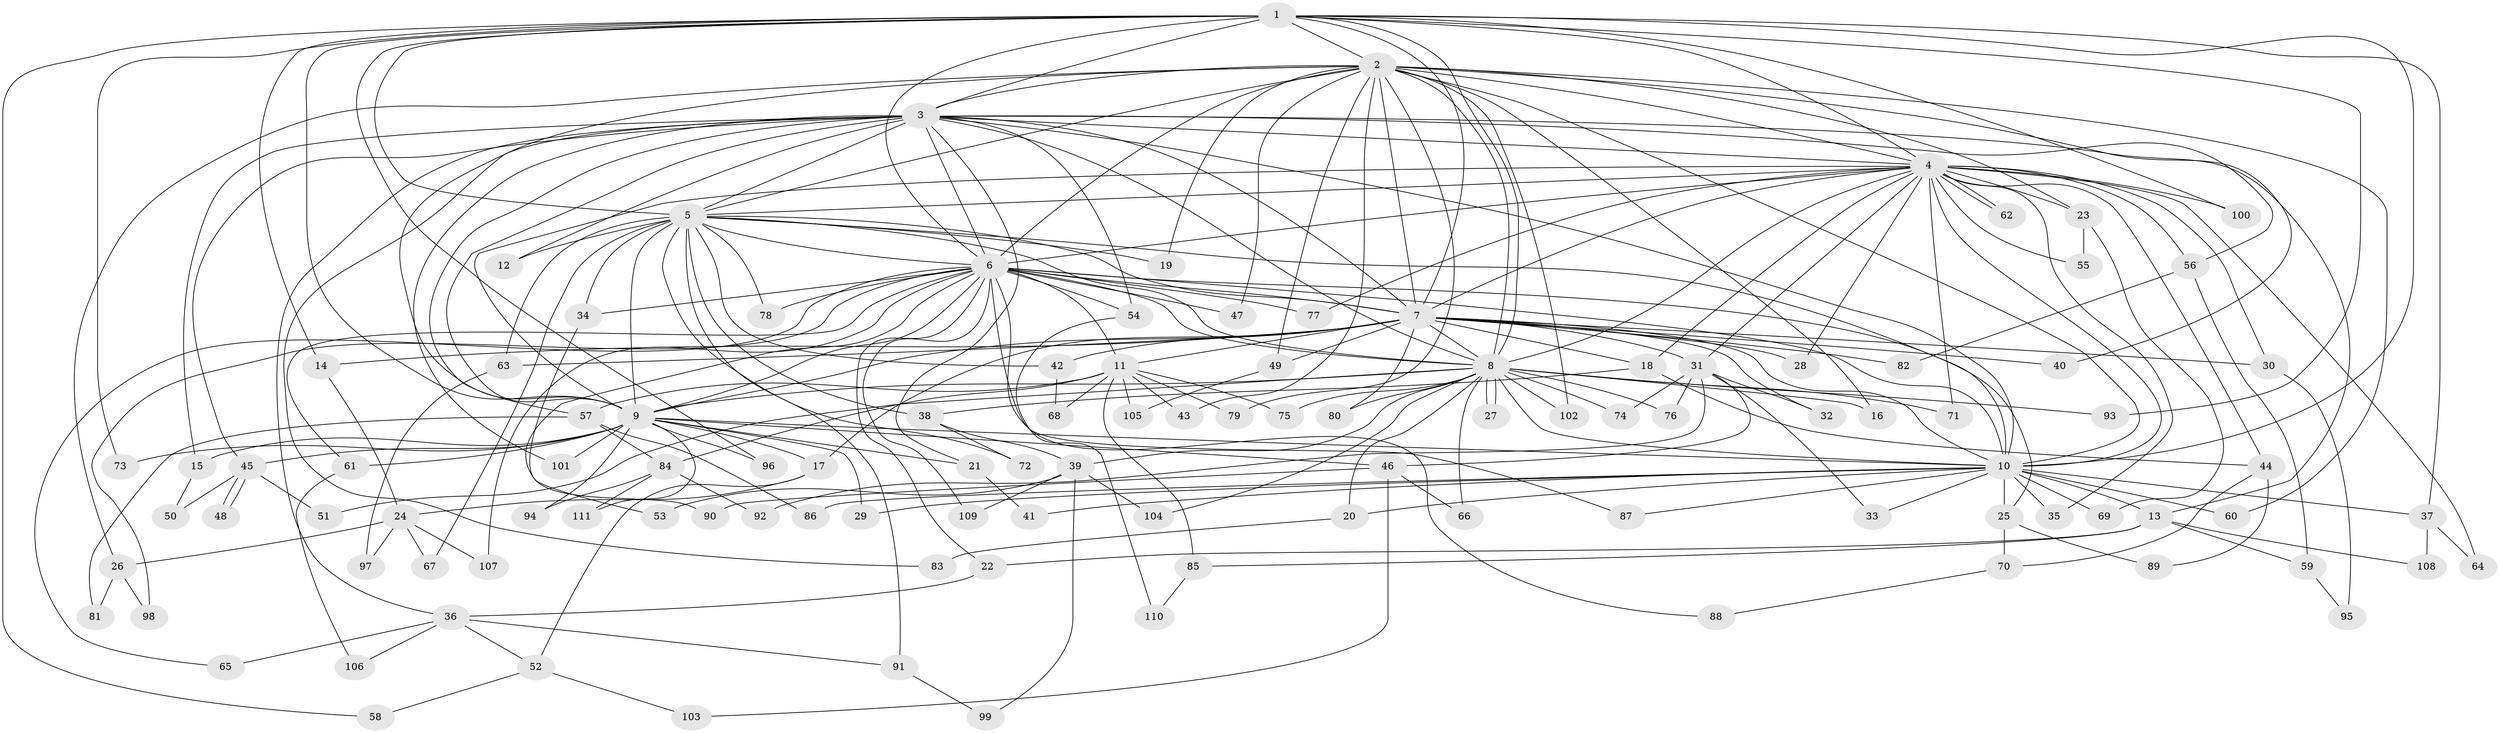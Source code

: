 // Generated by graph-tools (version 1.1) at 2025/34/03/09/25 02:34:54]
// undirected, 111 vertices, 247 edges
graph export_dot {
graph [start="1"]
  node [color=gray90,style=filled];
  1;
  2;
  3;
  4;
  5;
  6;
  7;
  8;
  9;
  10;
  11;
  12;
  13;
  14;
  15;
  16;
  17;
  18;
  19;
  20;
  21;
  22;
  23;
  24;
  25;
  26;
  27;
  28;
  29;
  30;
  31;
  32;
  33;
  34;
  35;
  36;
  37;
  38;
  39;
  40;
  41;
  42;
  43;
  44;
  45;
  46;
  47;
  48;
  49;
  50;
  51;
  52;
  53;
  54;
  55;
  56;
  57;
  58;
  59;
  60;
  61;
  62;
  63;
  64;
  65;
  66;
  67;
  68;
  69;
  70;
  71;
  72;
  73;
  74;
  75;
  76;
  77;
  78;
  79;
  80;
  81;
  82;
  83;
  84;
  85;
  86;
  87;
  88;
  89;
  90;
  91;
  92;
  93;
  94;
  95;
  96;
  97;
  98;
  99;
  100;
  101;
  102;
  103;
  104;
  105;
  106;
  107;
  108;
  109;
  110;
  111;
  1 -- 2;
  1 -- 3;
  1 -- 4;
  1 -- 5;
  1 -- 6;
  1 -- 7;
  1 -- 8;
  1 -- 9;
  1 -- 10;
  1 -- 14;
  1 -- 37;
  1 -- 58;
  1 -- 73;
  1 -- 93;
  1 -- 96;
  1 -- 100;
  2 -- 3;
  2 -- 4;
  2 -- 5;
  2 -- 6;
  2 -- 7;
  2 -- 8;
  2 -- 9;
  2 -- 10;
  2 -- 16;
  2 -- 19;
  2 -- 23;
  2 -- 26;
  2 -- 40;
  2 -- 43;
  2 -- 47;
  2 -- 49;
  2 -- 60;
  2 -- 79;
  2 -- 102;
  3 -- 4;
  3 -- 5;
  3 -- 6;
  3 -- 7;
  3 -- 8;
  3 -- 9;
  3 -- 10;
  3 -- 12;
  3 -- 13;
  3 -- 15;
  3 -- 21;
  3 -- 36;
  3 -- 45;
  3 -- 54;
  3 -- 56;
  3 -- 57;
  3 -- 83;
  3 -- 101;
  4 -- 5;
  4 -- 6;
  4 -- 7;
  4 -- 8;
  4 -- 9;
  4 -- 10;
  4 -- 18;
  4 -- 23;
  4 -- 28;
  4 -- 30;
  4 -- 31;
  4 -- 35;
  4 -- 44;
  4 -- 55;
  4 -- 56;
  4 -- 62;
  4 -- 62;
  4 -- 64;
  4 -- 71;
  4 -- 77;
  4 -- 100;
  5 -- 6;
  5 -- 7;
  5 -- 8;
  5 -- 9;
  5 -- 10;
  5 -- 12;
  5 -- 19;
  5 -- 34;
  5 -- 38;
  5 -- 42;
  5 -- 63;
  5 -- 67;
  5 -- 72;
  5 -- 78;
  5 -- 91;
  6 -- 7;
  6 -- 8;
  6 -- 9;
  6 -- 10;
  6 -- 11;
  6 -- 22;
  6 -- 25;
  6 -- 34;
  6 -- 47;
  6 -- 53;
  6 -- 54;
  6 -- 61;
  6 -- 65;
  6 -- 77;
  6 -- 78;
  6 -- 87;
  6 -- 88;
  6 -- 98;
  6 -- 107;
  6 -- 109;
  7 -- 8;
  7 -- 9;
  7 -- 10;
  7 -- 11;
  7 -- 14;
  7 -- 17;
  7 -- 18;
  7 -- 28;
  7 -- 30;
  7 -- 31;
  7 -- 32;
  7 -- 40;
  7 -- 42;
  7 -- 49;
  7 -- 63;
  7 -- 80;
  7 -- 82;
  8 -- 9;
  8 -- 10;
  8 -- 16;
  8 -- 20;
  8 -- 27;
  8 -- 27;
  8 -- 39;
  8 -- 51;
  8 -- 66;
  8 -- 71;
  8 -- 74;
  8 -- 75;
  8 -- 76;
  8 -- 80;
  8 -- 93;
  8 -- 102;
  8 -- 104;
  9 -- 10;
  9 -- 15;
  9 -- 17;
  9 -- 21;
  9 -- 29;
  9 -- 45;
  9 -- 46;
  9 -- 61;
  9 -- 73;
  9 -- 94;
  9 -- 96;
  9 -- 101;
  9 -- 111;
  10 -- 13;
  10 -- 20;
  10 -- 25;
  10 -- 29;
  10 -- 33;
  10 -- 35;
  10 -- 37;
  10 -- 41;
  10 -- 60;
  10 -- 69;
  10 -- 86;
  10 -- 87;
  11 -- 43;
  11 -- 57;
  11 -- 68;
  11 -- 75;
  11 -- 79;
  11 -- 84;
  11 -- 85;
  11 -- 105;
  13 -- 22;
  13 -- 59;
  13 -- 85;
  13 -- 108;
  14 -- 24;
  15 -- 50;
  17 -- 24;
  17 -- 52;
  18 -- 38;
  18 -- 44;
  20 -- 83;
  21 -- 41;
  22 -- 36;
  23 -- 55;
  23 -- 69;
  24 -- 26;
  24 -- 67;
  24 -- 97;
  24 -- 107;
  25 -- 70;
  25 -- 89;
  26 -- 81;
  26 -- 98;
  30 -- 95;
  31 -- 32;
  31 -- 33;
  31 -- 46;
  31 -- 74;
  31 -- 76;
  31 -- 92;
  34 -- 90;
  36 -- 52;
  36 -- 65;
  36 -- 91;
  36 -- 106;
  37 -- 64;
  37 -- 108;
  38 -- 39;
  38 -- 72;
  39 -- 53;
  39 -- 99;
  39 -- 104;
  39 -- 109;
  42 -- 68;
  44 -- 70;
  44 -- 89;
  45 -- 48;
  45 -- 48;
  45 -- 50;
  45 -- 51;
  46 -- 66;
  46 -- 90;
  46 -- 103;
  49 -- 105;
  52 -- 58;
  52 -- 103;
  54 -- 110;
  56 -- 59;
  56 -- 82;
  57 -- 81;
  57 -- 84;
  57 -- 86;
  59 -- 95;
  61 -- 106;
  63 -- 97;
  70 -- 88;
  84 -- 92;
  84 -- 94;
  84 -- 111;
  85 -- 110;
  91 -- 99;
}
